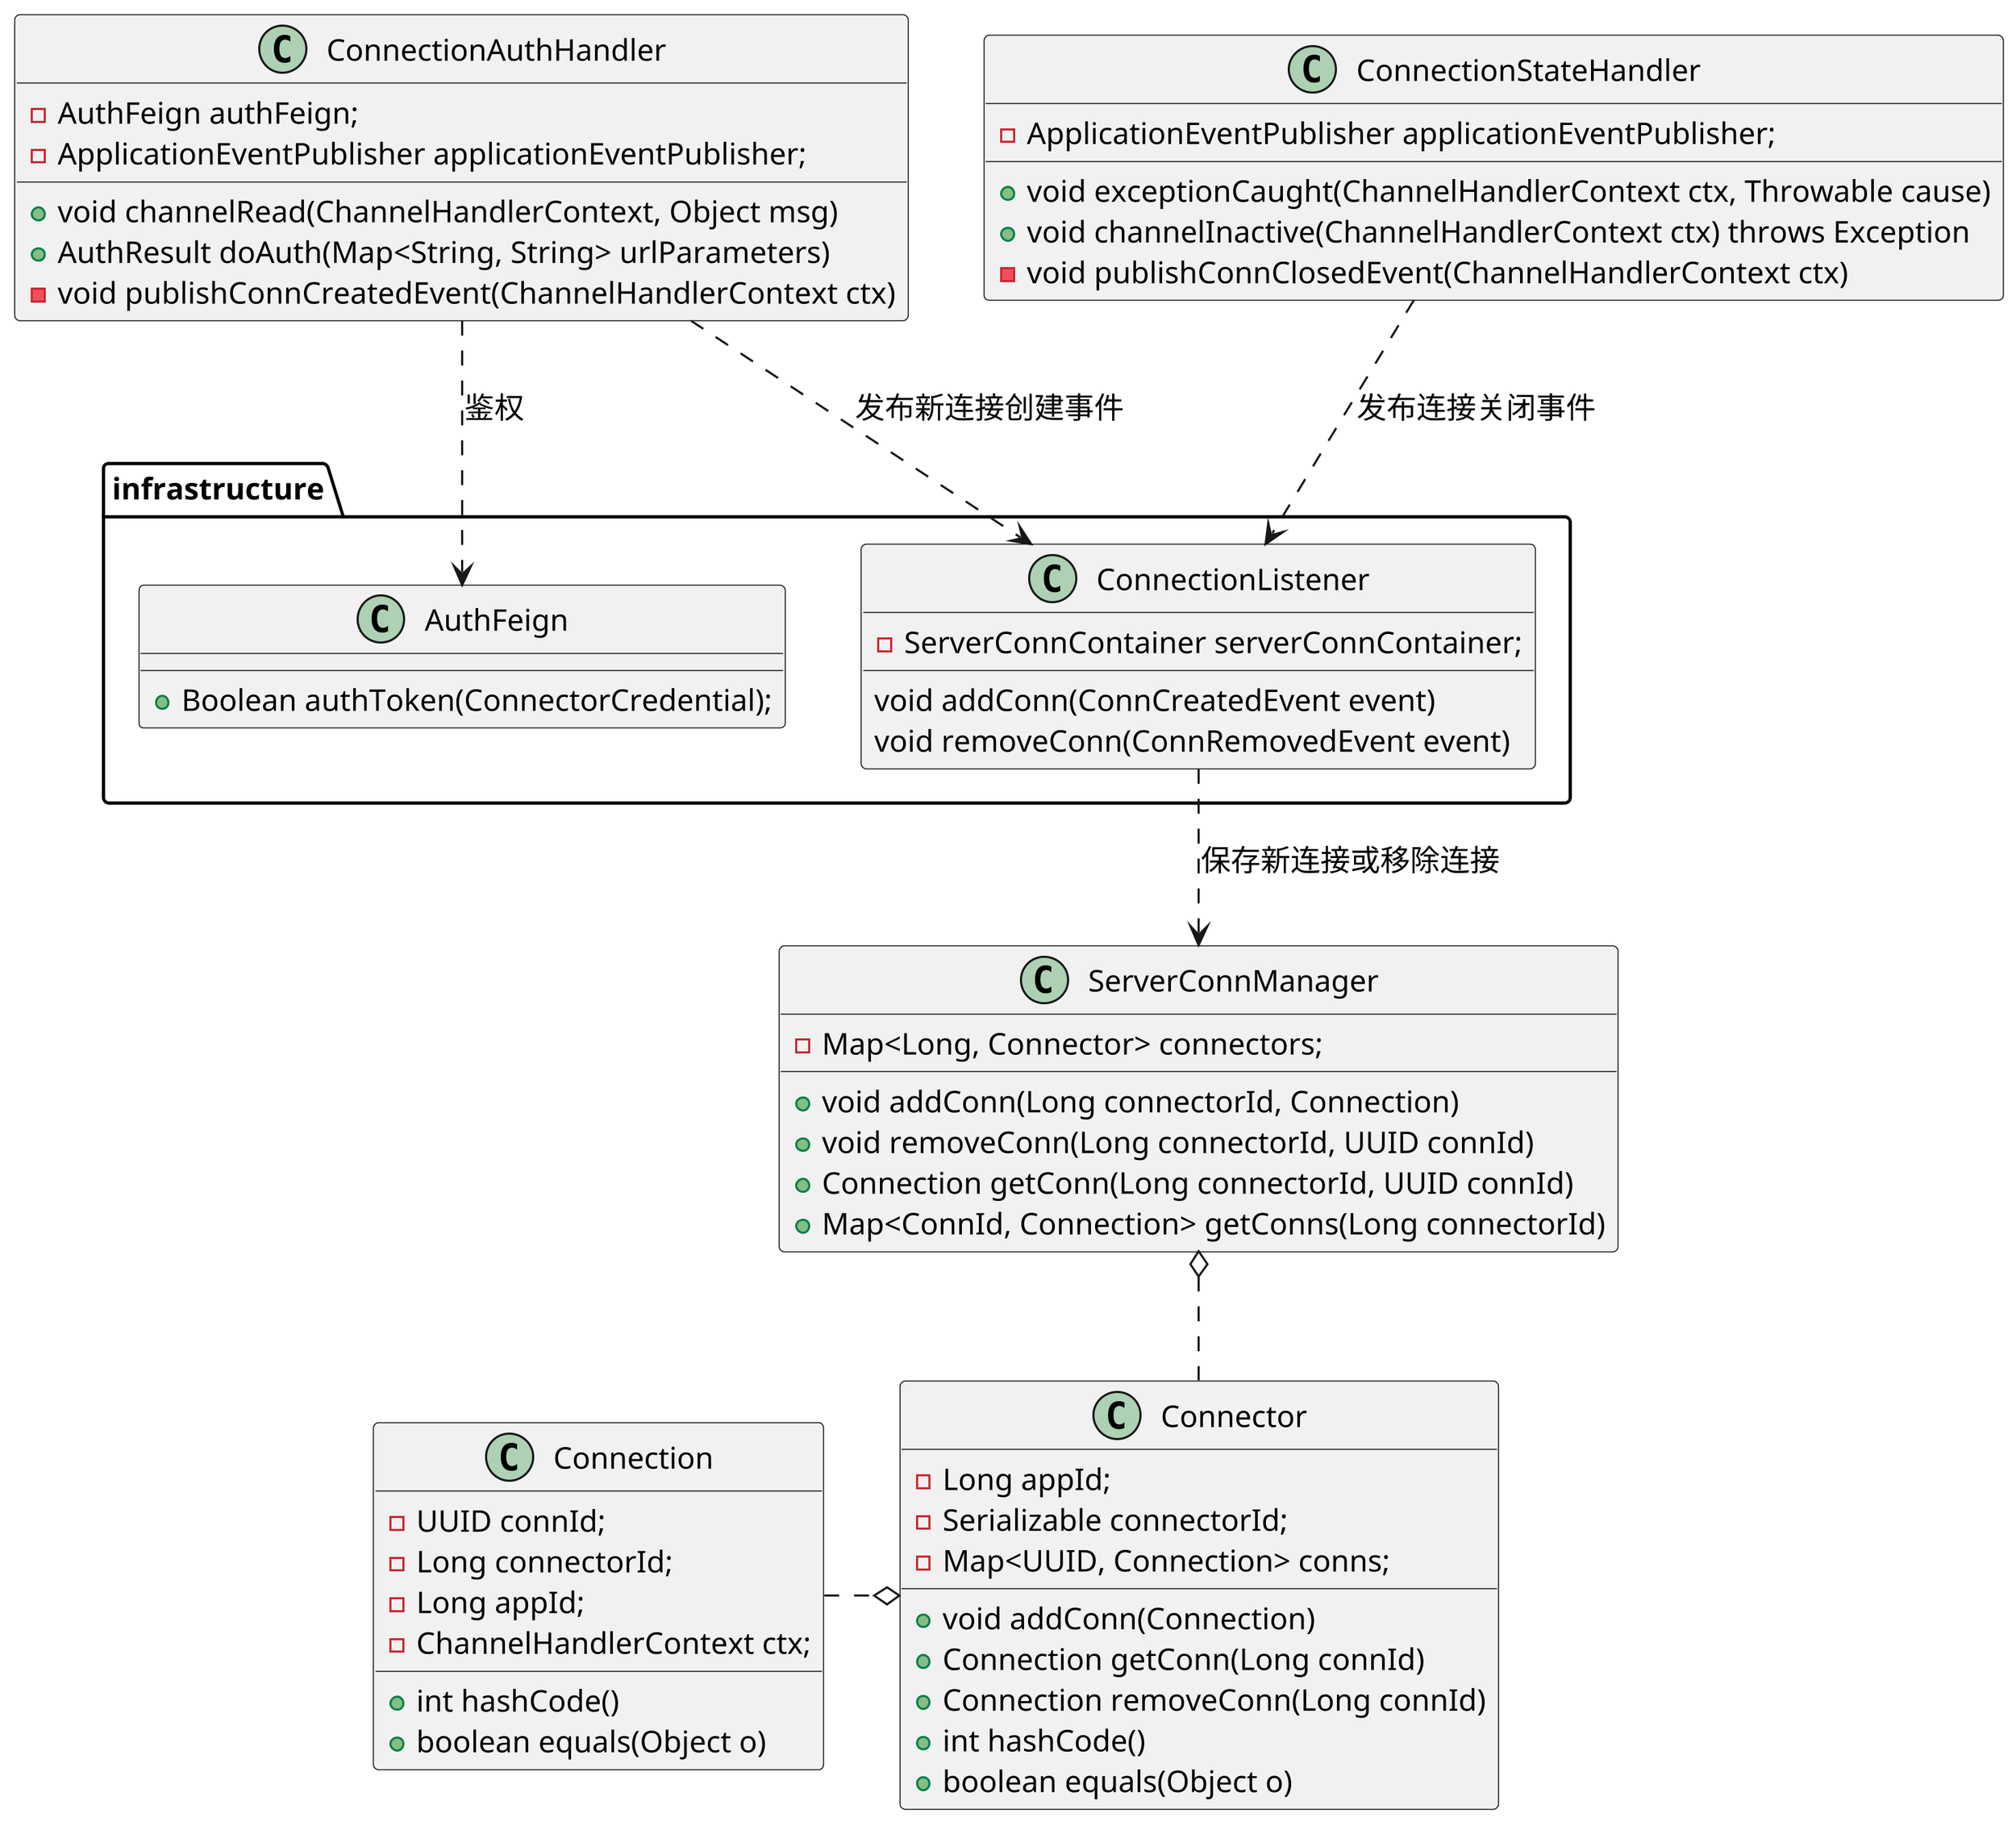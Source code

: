@startuml
'https://plantuml.com/class-diagram
skinparam shadowing false
skinparam defaultFontName xfonts-wqy
skinparam dpi 300
skinparam activity  {
    DiamondFontSize 14
    ArrowFontSize 14
    FontSize 14
}

package infrastructure {
    class AuthFeign {
        + Boolean authToken(ConnectorCredential);
    }

    class ConnectionListener {
        - ServerConnContainer serverConnContainer;
        void addConn(ConnCreatedEvent event)
        void removeConn(ConnRemovedEvent event)
    }
}

class ConnectionAuthHandler  {
    - AuthFeign authFeign;
    - ApplicationEventPublisher applicationEventPublisher;
    + void channelRead(ChannelHandlerContext, Object msg)
    + AuthResult doAuth(Map<String, String> urlParameters)
    - void publishConnCreatedEvent(ChannelHandlerContext ctx)
}
class ServerConnManager {
    - Map<Long, Connector> connectors;
    + void addConn(Long connectorId, Connection)
    + void removeConn(Long connectorId, UUID connId)
    + Connection getConn(Long connectorId, UUID connId)
    + Map<ConnId, Connection> getConns(Long connectorId)
}

class Connector {
    - Long appId;
    - Serializable connectorId;
    - Map<UUID, Connection> conns;
    + void addConn(Connection)
    + Connection getConn(Long connId)
    + Connection removeConn(Long connId)
    + int hashCode()
    + boolean equals(Object o)
}

class Connection {
    - UUID connId;
    - Long connectorId;
    - Long appId;
    - ChannelHandlerContext ctx;
    + int hashCode()
    + boolean equals(Object o)
}

class ConnectionStateHandler  {
    - ApplicationEventPublisher applicationEventPublisher;
    + void exceptionCaught(ChannelHandlerContext ctx, Throwable cause)
    + void channelInactive(ChannelHandlerContext ctx) throws Exception
    - void publishConnClosedEvent(ChannelHandlerContext ctx)
}



ConnectionStateHandler ..> ConnectionListener: 发布连接关闭事件
ConnectionAuthHandler ..> AuthFeign: 鉴权

ConnectionAuthHandler ..> ConnectionListener: 发布新连接创建事件
ConnectionListener ..> ServerConnManager: 保存新连接或移除连接
ServerConnManager o.. Connector
Connection .o Connector

@enduml